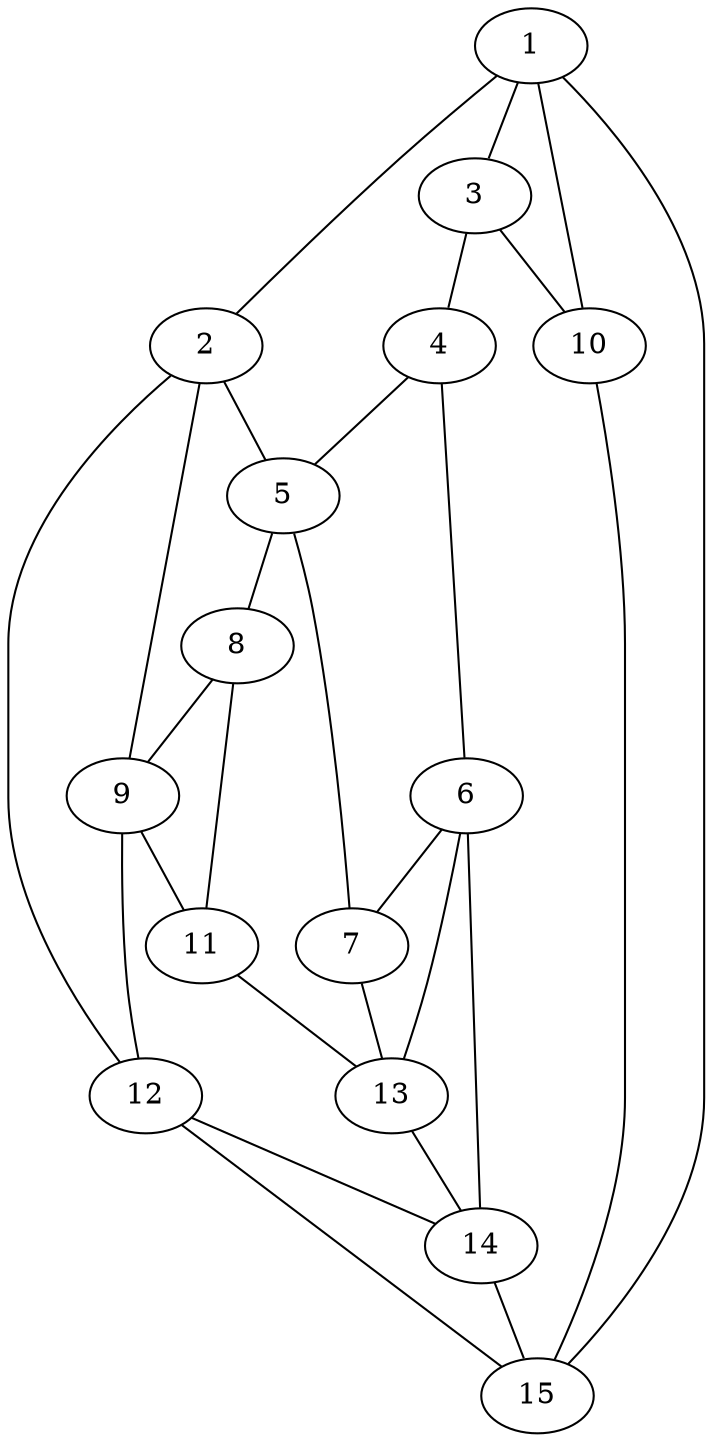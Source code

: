 graph {
1 -- {2 3 10 15};
2 -- {5 9 12};
3 -- {4 10};
4 -- {5 6};
5 -- {7 8};
6 -- {7 13 14};
7 -- 13;
8 -- {9 11};
9 -- {11 12};
10 -- 15;
11 -- 13;
12 -- {14 15};
13 -- 14;
14 -- 15;
}